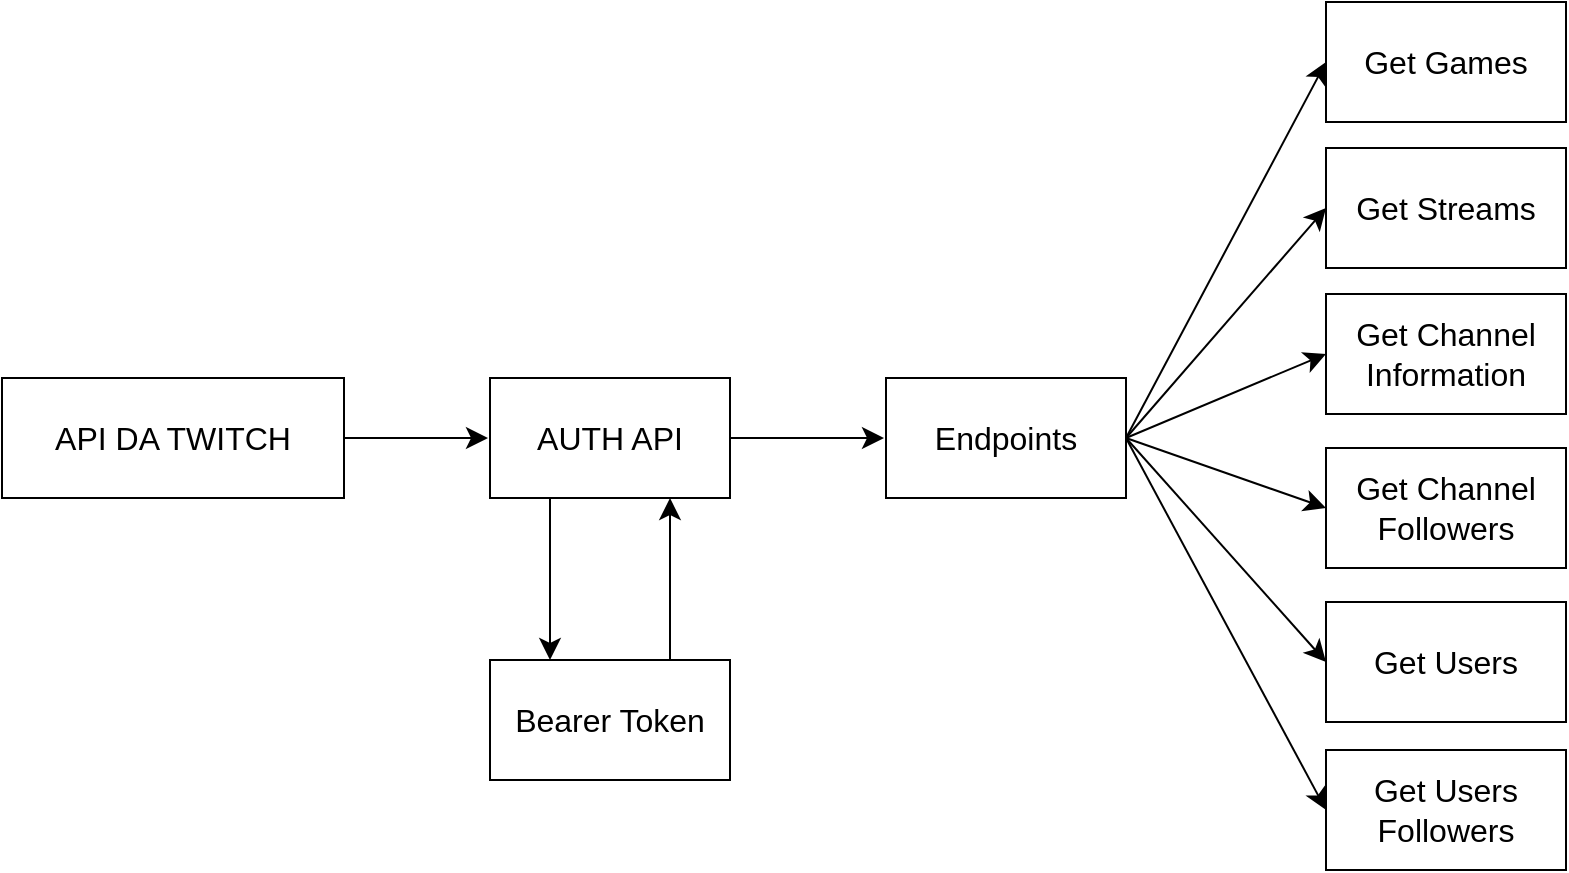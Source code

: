 <mxfile version="21.2.3" type="github">
  <diagram name="API" id="iPEXcFQ-3JGSXOSdobeL">
    <mxGraphModel dx="1772" dy="1254" grid="0" gridSize="10" guides="1" tooltips="1" connect="1" arrows="1" fold="1" page="0" pageScale="1" pageWidth="827" pageHeight="1169" math="0" shadow="0">
      <root>
        <mxCell id="0" />
        <mxCell id="1" parent="0" />
        <mxCell id="mcio24Wke3DfI12x5nmS-2" style="edgeStyle=none;curved=1;rounded=0;orthogonalLoop=1;jettySize=auto;html=1;exitX=1;exitY=0.5;exitDx=0;exitDy=0;fontSize=12;startSize=8;endSize=8;" edge="1" parent="1" source="mcio24Wke3DfI12x5nmS-1">
          <mxGeometry relative="1" as="geometry">
            <mxPoint x="-19" y="211" as="targetPoint" />
          </mxGeometry>
        </mxCell>
        <mxCell id="mcio24Wke3DfI12x5nmS-1" value="API DA TWITCH" style="rounded=0;whiteSpace=wrap;html=1;fontSize=16;" vertex="1" parent="1">
          <mxGeometry x="-262" y="181" width="171" height="60" as="geometry" />
        </mxCell>
        <mxCell id="mcio24Wke3DfI12x5nmS-5" style="edgeStyle=none;curved=1;rounded=0;orthogonalLoop=1;jettySize=auto;html=1;exitX=0.25;exitY=1;exitDx=0;exitDy=0;fontSize=12;startSize=8;endSize=8;entryX=0.25;entryY=0;entryDx=0;entryDy=0;" edge="1" parent="1" source="mcio24Wke3DfI12x5nmS-3" target="mcio24Wke3DfI12x5nmS-6">
          <mxGeometry relative="1" as="geometry">
            <mxPoint x="17" y="312" as="targetPoint" />
          </mxGeometry>
        </mxCell>
        <mxCell id="mcio24Wke3DfI12x5nmS-9" style="edgeStyle=none;curved=1;rounded=0;orthogonalLoop=1;jettySize=auto;html=1;exitX=1;exitY=0.5;exitDx=0;exitDy=0;fontSize=12;startSize=8;endSize=8;" edge="1" parent="1" source="mcio24Wke3DfI12x5nmS-3">
          <mxGeometry relative="1" as="geometry">
            <mxPoint x="179" y="211" as="targetPoint" />
          </mxGeometry>
        </mxCell>
        <mxCell id="mcio24Wke3DfI12x5nmS-3" value="AUTH API" style="rounded=0;whiteSpace=wrap;html=1;fontSize=16;" vertex="1" parent="1">
          <mxGeometry x="-18" y="181" width="120" height="60" as="geometry" />
        </mxCell>
        <mxCell id="mcio24Wke3DfI12x5nmS-7" style="edgeStyle=none;curved=1;rounded=0;orthogonalLoop=1;jettySize=auto;html=1;exitX=0.75;exitY=0;exitDx=0;exitDy=0;entryX=0.75;entryY=1;entryDx=0;entryDy=0;fontSize=12;startSize=8;endSize=8;" edge="1" parent="1" source="mcio24Wke3DfI12x5nmS-6" target="mcio24Wke3DfI12x5nmS-3">
          <mxGeometry relative="1" as="geometry" />
        </mxCell>
        <mxCell id="mcio24Wke3DfI12x5nmS-6" value="Bearer Token" style="rounded=0;whiteSpace=wrap;html=1;fontSize=16;" vertex="1" parent="1">
          <mxGeometry x="-18" y="322" width="120" height="60" as="geometry" />
        </mxCell>
        <mxCell id="mcio24Wke3DfI12x5nmS-11" style="edgeStyle=none;curved=1;rounded=0;orthogonalLoop=1;jettySize=auto;html=1;exitX=1;exitY=0.5;exitDx=0;exitDy=0;fontSize=12;startSize=8;endSize=8;entryX=0;entryY=0.5;entryDx=0;entryDy=0;" edge="1" parent="1" source="mcio24Wke3DfI12x5nmS-10" target="mcio24Wke3DfI12x5nmS-12">
          <mxGeometry relative="1" as="geometry">
            <mxPoint x="366" y="211" as="targetPoint" />
          </mxGeometry>
        </mxCell>
        <mxCell id="mcio24Wke3DfI12x5nmS-18" style="edgeStyle=none;curved=1;rounded=0;orthogonalLoop=1;jettySize=auto;html=1;exitX=1;exitY=0.5;exitDx=0;exitDy=0;entryX=0;entryY=0.5;entryDx=0;entryDy=0;fontSize=12;startSize=8;endSize=8;" edge="1" parent="1" source="mcio24Wke3DfI12x5nmS-10" target="mcio24Wke3DfI12x5nmS-13">
          <mxGeometry relative="1" as="geometry" />
        </mxCell>
        <mxCell id="mcio24Wke3DfI12x5nmS-19" style="edgeStyle=none;curved=1;rounded=0;orthogonalLoop=1;jettySize=auto;html=1;exitX=1;exitY=0.5;exitDx=0;exitDy=0;entryX=0;entryY=0.5;entryDx=0;entryDy=0;fontSize=12;startSize=8;endSize=8;" edge="1" parent="1" source="mcio24Wke3DfI12x5nmS-10" target="mcio24Wke3DfI12x5nmS-14">
          <mxGeometry relative="1" as="geometry" />
        </mxCell>
        <mxCell id="mcio24Wke3DfI12x5nmS-20" style="edgeStyle=none;curved=1;rounded=0;orthogonalLoop=1;jettySize=auto;html=1;exitX=1;exitY=0.5;exitDx=0;exitDy=0;entryX=0;entryY=0.5;entryDx=0;entryDy=0;fontSize=12;startSize=8;endSize=8;" edge="1" parent="1" source="mcio24Wke3DfI12x5nmS-10" target="mcio24Wke3DfI12x5nmS-15">
          <mxGeometry relative="1" as="geometry" />
        </mxCell>
        <mxCell id="mcio24Wke3DfI12x5nmS-21" style="edgeStyle=none;curved=1;rounded=0;orthogonalLoop=1;jettySize=auto;html=1;exitX=1;exitY=0.5;exitDx=0;exitDy=0;entryX=0;entryY=0.5;entryDx=0;entryDy=0;fontSize=12;startSize=8;endSize=8;" edge="1" parent="1" source="mcio24Wke3DfI12x5nmS-10" target="mcio24Wke3DfI12x5nmS-16">
          <mxGeometry relative="1" as="geometry" />
        </mxCell>
        <mxCell id="mcio24Wke3DfI12x5nmS-22" style="edgeStyle=none;curved=1;rounded=0;orthogonalLoop=1;jettySize=auto;html=1;exitX=1;exitY=0.5;exitDx=0;exitDy=0;entryX=0;entryY=0.5;entryDx=0;entryDy=0;fontSize=12;startSize=8;endSize=8;" edge="1" parent="1" source="mcio24Wke3DfI12x5nmS-10" target="mcio24Wke3DfI12x5nmS-17">
          <mxGeometry relative="1" as="geometry" />
        </mxCell>
        <mxCell id="mcio24Wke3DfI12x5nmS-10" value="Endpoints" style="rounded=0;whiteSpace=wrap;html=1;fontSize=16;" vertex="1" parent="1">
          <mxGeometry x="180" y="181" width="120" height="60" as="geometry" />
        </mxCell>
        <mxCell id="mcio24Wke3DfI12x5nmS-12" value="Get Games" style="rounded=0;whiteSpace=wrap;html=1;fontSize=16;" vertex="1" parent="1">
          <mxGeometry x="400" y="-7" width="120" height="60" as="geometry" />
        </mxCell>
        <mxCell id="mcio24Wke3DfI12x5nmS-13" value="Get Streams" style="rounded=0;whiteSpace=wrap;html=1;fontSize=16;" vertex="1" parent="1">
          <mxGeometry x="400" y="66" width="120" height="60" as="geometry" />
        </mxCell>
        <mxCell id="mcio24Wke3DfI12x5nmS-14" value="Get Channel Information" style="rounded=0;whiteSpace=wrap;html=1;fontSize=16;" vertex="1" parent="1">
          <mxGeometry x="400" y="139" width="120" height="60" as="geometry" />
        </mxCell>
        <mxCell id="mcio24Wke3DfI12x5nmS-15" value="Get Channel Followers" style="rounded=0;whiteSpace=wrap;html=1;fontSize=16;" vertex="1" parent="1">
          <mxGeometry x="400" y="216" width="120" height="60" as="geometry" />
        </mxCell>
        <mxCell id="mcio24Wke3DfI12x5nmS-16" value="Get Users" style="rounded=0;whiteSpace=wrap;html=1;fontSize=16;" vertex="1" parent="1">
          <mxGeometry x="400" y="293" width="120" height="60" as="geometry" />
        </mxCell>
        <mxCell id="mcio24Wke3DfI12x5nmS-17" value="Get Users Followers" style="rounded=0;whiteSpace=wrap;html=1;fontSize=16;" vertex="1" parent="1">
          <mxGeometry x="400" y="367" width="120" height="60" as="geometry" />
        </mxCell>
      </root>
    </mxGraphModel>
  </diagram>
</mxfile>
